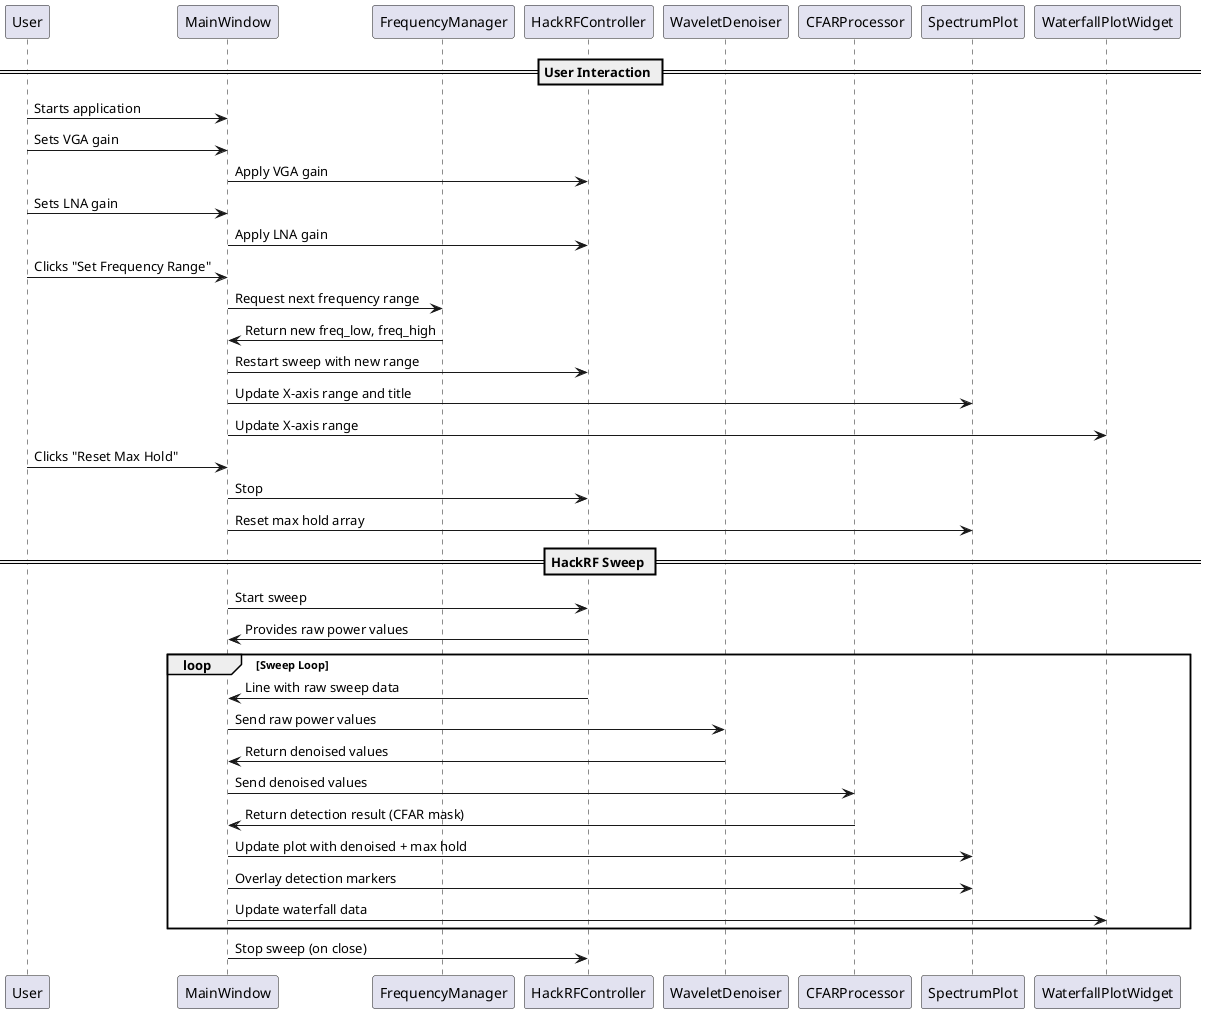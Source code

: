 @startuml Full Data Flow

participant User
participant MainWindow
participant FrequencyManager
participant HackRFController
participant WaveletDenoiser
participant CFARProcessor
participant SpectrumPlot
participant WaterfallPlotWidget

== User Interaction ==
User -> MainWindow : Starts application
User -> MainWindow : Sets VGA gain
MainWindow -> HackRFController : Apply VGA gain

User -> MainWindow : Sets LNA gain
MainWindow -> HackRFController : Apply LNA gain

User -> MainWindow : Clicks "Set Frequency Range"
MainWindow -> FrequencyManager : Request next frequency range
FrequencyManager -> MainWindow : Return new freq_low, freq_high
MainWindow -> HackRFController : Restart sweep with new range
MainWindow -> SpectrumPlot : Update X-axis range and title
MainWindow -> WaterfallPlotWidget : Update X-axis range

User -> MainWindow : Clicks "Reset Max Hold"
MainWindow -> HackRFController : Stop
MainWindow -> SpectrumPlot : Reset max hold array

== HackRF Sweep ==
MainWindow -> HackRFController : Start sweep
HackRFController -> MainWindow : Provides raw power values

loop Sweep Loop
    HackRFController -> MainWindow : Line with raw sweep data
    MainWindow -> WaveletDenoiser : Send raw power values
    WaveletDenoiser -> MainWindow : Return denoised values
    MainWindow -> CFARProcessor : Send denoised values
    CFARProcessor -> MainWindow : Return detection result (CFAR mask)
    
    MainWindow -> SpectrumPlot : Update plot with denoised + max hold
    MainWindow -> SpectrumPlot : Overlay detection markers
    MainWindow -> WaterfallPlotWidget : Update waterfall data
end

MainWindow -> HackRFController : Stop sweep (on close)

@enduml
